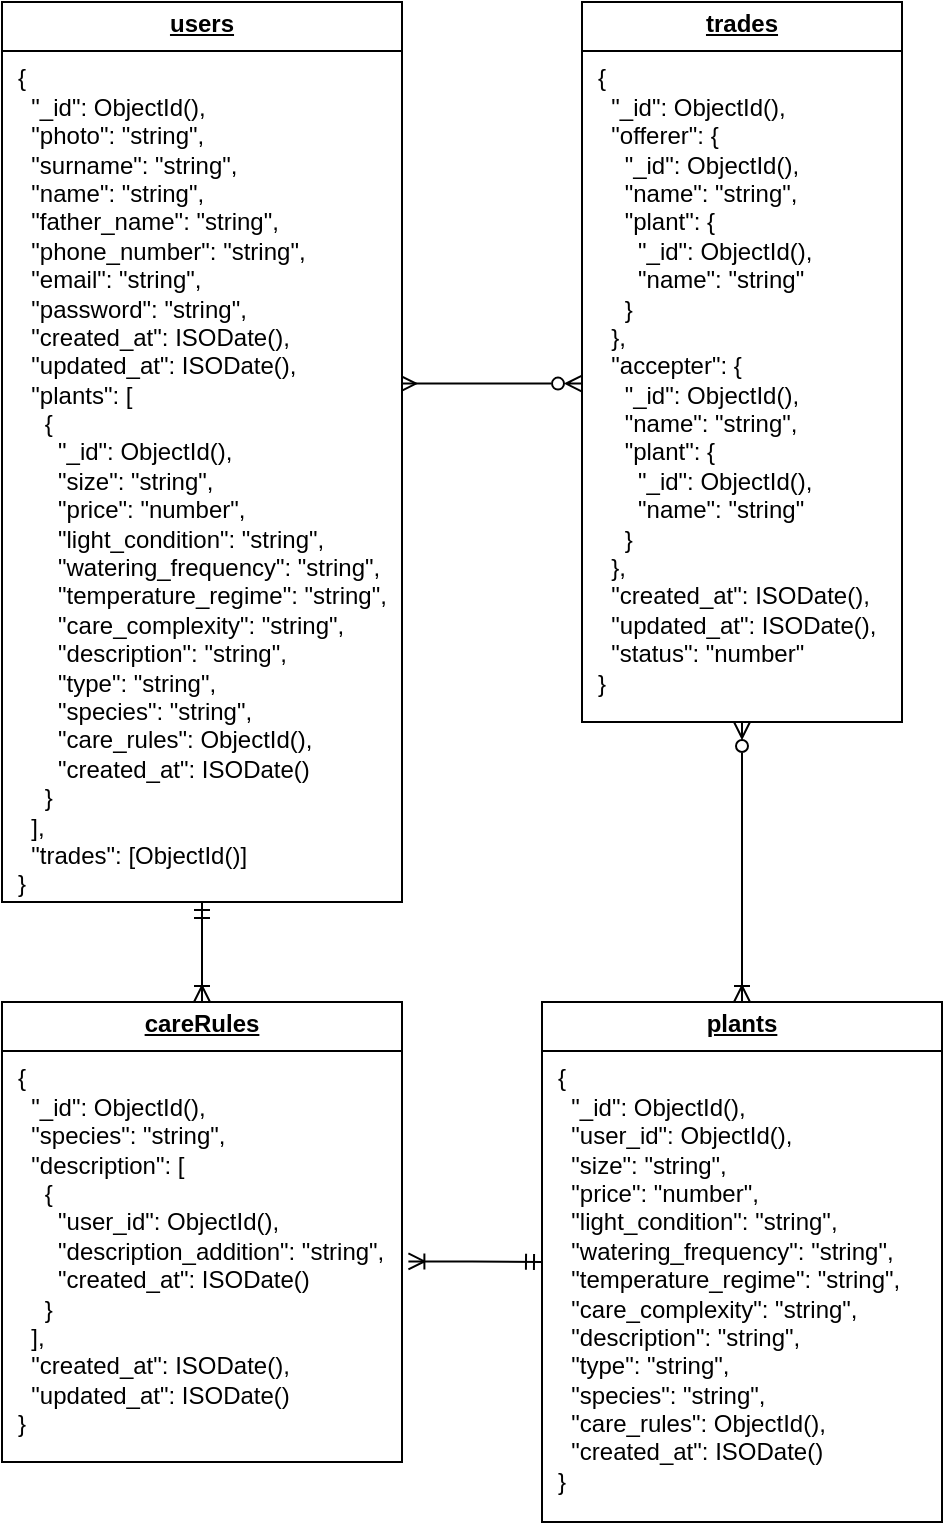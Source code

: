 <mxfile version="24.7.17">
  <diagram name="Страница — 1" id="Lx4QGK9h9pNKQPe3PcSr">
    <mxGraphModel grid="1" page="1" gridSize="10" guides="1" tooltips="1" connect="1" arrows="1" fold="1" pageScale="1" pageWidth="827" pageHeight="1169" math="0" shadow="0">
      <root>
        <mxCell id="0" />
        <mxCell id="1" parent="0" />
        <mxCell id="8976Ji1FmMkkXcOVgsKs-6" style="edgeStyle=orthogonalEdgeStyle;rounded=0;orthogonalLoop=1;jettySize=auto;html=1;exitX=0.995;exitY=0.424;exitDx=0;exitDy=0;endArrow=ERzeroToMany;endFill=0;startArrow=ERmany;startFill=0;exitPerimeter=0;" edge="1" parent="1" source="8976Ji1FmMkkXcOVgsKs-2" target="8976Ji1FmMkkXcOVgsKs-4">
          <mxGeometry relative="1" as="geometry">
            <Array as="points">
              <mxPoint x="710" y="220" />
              <mxPoint x="710" y="220" />
            </Array>
          </mxGeometry>
        </mxCell>
        <mxCell id="8976Ji1FmMkkXcOVgsKs-2" value="&lt;p style=&quot;margin:0px;margin-top:4px;text-align:center;text-decoration:underline;&quot;&gt;&lt;b&gt;users&lt;/b&gt;&lt;/p&gt;&lt;hr size=&quot;1&quot; style=&quot;border-style:solid;&quot;&gt;&lt;p style=&quot;margin:0px;margin-left:8px;&quot;&gt;{&lt;/p&gt;&lt;p style=&quot;margin:0px;margin-left:8px;&quot;&gt;&amp;nbsp; &quot;_id&quot;: ObjectId(),&lt;/p&gt;&lt;p style=&quot;margin:0px;margin-left:8px;&quot;&gt;&amp;nbsp; &quot;photo&quot;: &quot;string&quot;,&lt;/p&gt;&lt;p style=&quot;margin:0px;margin-left:8px;&quot;&gt;&amp;nbsp; &quot;surname&quot;: &quot;string&quot;,&lt;/p&gt;&lt;p style=&quot;margin:0px;margin-left:8px;&quot;&gt;&amp;nbsp; &quot;name&quot;: &quot;string&quot;,&lt;/p&gt;&lt;p style=&quot;margin:0px;margin-left:8px;&quot;&gt;&amp;nbsp; &quot;father_name&quot;: &quot;string&quot;,&lt;/p&gt;&lt;p style=&quot;margin:0px;margin-left:8px;&quot;&gt;&amp;nbsp; &quot;phone_number&quot;: &quot;string&quot;,&lt;/p&gt;&lt;p style=&quot;margin:0px;margin-left:8px;&quot;&gt;&amp;nbsp; &quot;email&quot;: &quot;string&quot;,&lt;/p&gt;&lt;p style=&quot;margin:0px;margin-left:8px;&quot;&gt;&amp;nbsp; &quot;password&quot;: &quot;string&quot;,&lt;/p&gt;&lt;p style=&quot;margin:0px;margin-left:8px;&quot;&gt;&amp;nbsp; &quot;created_at&quot;: ISODate(),&lt;/p&gt;&lt;p style=&quot;margin:0px;margin-left:8px;&quot;&gt;&amp;nbsp; &quot;updated_at&quot;: ISODate(),&lt;/p&gt;&lt;p style=&quot;margin:0px;margin-left:8px;&quot;&gt;&amp;nbsp; &quot;plants&quot;: [&lt;/p&gt;&lt;p style=&quot;margin:0px;margin-left:8px;&quot;&gt;&amp;nbsp; &amp;nbsp; {&lt;/p&gt;&lt;p style=&quot;margin:0px;margin-left:8px;&quot;&gt;&amp;nbsp; &amp;nbsp; &amp;nbsp; &quot;_id&quot;: ObjectId(),&lt;/p&gt;&lt;p style=&quot;margin:0px;margin-left:8px;&quot;&gt;&amp;nbsp; &amp;nbsp; &amp;nbsp; &quot;size&quot;: &quot;string&quot;,&lt;/p&gt;&lt;p style=&quot;margin:0px;margin-left:8px;&quot;&gt;&amp;nbsp; &amp;nbsp; &amp;nbsp; &quot;price&quot;: &quot;number&quot;,&lt;/p&gt;&lt;p style=&quot;margin:0px;margin-left:8px;&quot;&gt;&amp;nbsp; &amp;nbsp; &amp;nbsp; &quot;light_condition&quot;: &quot;string&quot;,&lt;/p&gt;&lt;p style=&quot;margin:0px;margin-left:8px;&quot;&gt;&amp;nbsp; &amp;nbsp; &amp;nbsp; &quot;watering_frequency&quot;: &quot;string&quot;,&lt;/p&gt;&lt;p style=&quot;margin:0px;margin-left:8px;&quot;&gt;&amp;nbsp; &amp;nbsp; &amp;nbsp; &quot;temperature_regime&quot;: &quot;string&quot;,&lt;/p&gt;&lt;p style=&quot;margin:0px;margin-left:8px;&quot;&gt;&amp;nbsp; &amp;nbsp; &amp;nbsp; &quot;care_complexity&quot;: &quot;string&quot;,&lt;/p&gt;&lt;p style=&quot;margin:0px;margin-left:8px;&quot;&gt;&amp;nbsp; &amp;nbsp; &amp;nbsp; &quot;description&quot;: &quot;string&quot;,&lt;/p&gt;&lt;p style=&quot;margin:0px;margin-left:8px;&quot;&gt;&amp;nbsp; &amp;nbsp; &amp;nbsp; &quot;type&quot;: &quot;string&quot;,&lt;/p&gt;&lt;p style=&quot;margin:0px;margin-left:8px;&quot;&gt;&amp;nbsp; &amp;nbsp; &amp;nbsp; &quot;species&quot;: &quot;string&quot;,&lt;/p&gt;&lt;p style=&quot;margin:0px;margin-left:8px;&quot;&gt;&amp;nbsp; &amp;nbsp; &amp;nbsp; &quot;care_rules&quot;: ObjectId(),&lt;/p&gt;&lt;p style=&quot;margin:0px;margin-left:8px;&quot;&gt;&amp;nbsp; &amp;nbsp; &amp;nbsp; &quot;created_at&quot;: ISODate()&lt;/p&gt;&lt;p style=&quot;margin:0px;margin-left:8px;&quot;&gt;&amp;nbsp; &amp;nbsp; }&lt;/p&gt;&lt;p style=&quot;margin:0px;margin-left:8px;&quot;&gt;&amp;nbsp; ],&lt;/p&gt;&lt;p style=&quot;margin:0px;margin-left:8px;&quot;&gt;&amp;nbsp; &quot;trades&quot;: [ObjectId()]&lt;/p&gt;&lt;p style=&quot;margin:0px;margin-left:8px;&quot;&gt;}&lt;/p&gt;&lt;div&gt;&lt;br&gt;&lt;/div&gt;" style="verticalAlign=top;align=left;overflow=fill;html=1;whiteSpace=wrap;" vertex="1" parent="1">
          <mxGeometry x="400" y="30" width="200" height="450" as="geometry" />
        </mxCell>
        <mxCell id="8976Ji1FmMkkXcOVgsKs-3" value="&lt;p style=&quot;margin:0px;margin-top:4px;text-align:center;text-decoration:underline;&quot;&gt;&lt;b&gt;plants&lt;/b&gt;&lt;/p&gt;&lt;hr size=&quot;1&quot; style=&quot;border-style:solid;&quot;&gt;&lt;p style=&quot;margin:0px;margin-left:8px;&quot;&gt;{&lt;/p&gt;&lt;p style=&quot;margin:0px;margin-left:8px;&quot;&gt;&amp;nbsp; &quot;_id&quot;: ObjectId(),&lt;/p&gt;&lt;p style=&quot;margin:0px;margin-left:8px;&quot;&gt;&amp;nbsp; &quot;user_id&quot;: ObjectId(),&lt;/p&gt;&lt;p style=&quot;margin:0px;margin-left:8px;&quot;&gt;&amp;nbsp; &quot;size&quot;: &quot;string&quot;,&lt;/p&gt;&lt;p style=&quot;margin:0px;margin-left:8px;&quot;&gt;&amp;nbsp; &quot;price&quot;: &quot;number&quot;,&lt;/p&gt;&lt;p style=&quot;margin:0px;margin-left:8px;&quot;&gt;&amp;nbsp; &quot;light_condition&quot;: &quot;string&quot;,&lt;/p&gt;&lt;p style=&quot;margin:0px;margin-left:8px;&quot;&gt;&amp;nbsp; &quot;watering_frequency&quot;: &quot;string&quot;,&lt;/p&gt;&lt;p style=&quot;margin:0px;margin-left:8px;&quot;&gt;&amp;nbsp; &quot;temperature_regime&quot;: &quot;string&quot;,&lt;/p&gt;&lt;p style=&quot;margin:0px;margin-left:8px;&quot;&gt;&amp;nbsp; &quot;care_complexity&quot;: &quot;string&quot;,&lt;/p&gt;&lt;p style=&quot;margin:0px;margin-left:8px;&quot;&gt;&amp;nbsp; &quot;description&quot;: &quot;string&quot;,&lt;/p&gt;&lt;p style=&quot;margin:0px;margin-left:8px;&quot;&gt;&amp;nbsp; &quot;type&quot;: &quot;string&quot;,&lt;/p&gt;&lt;p style=&quot;margin:0px;margin-left:8px;&quot;&gt;&amp;nbsp; &quot;species&quot;: &quot;string&quot;,&lt;/p&gt;&lt;p style=&quot;margin:0px;margin-left:8px;&quot;&gt;&amp;nbsp; &quot;care_rules&quot;: ObjectId(),&lt;/p&gt;&lt;p style=&quot;margin:0px;margin-left:8px;&quot;&gt;&amp;nbsp; &quot;created_at&quot;: ISODate()&lt;/p&gt;&lt;p style=&quot;margin:0px;margin-left:8px;&quot;&gt;}&lt;/p&gt;&lt;div&gt;&lt;br&gt;&lt;/div&gt;" style="verticalAlign=top;align=left;overflow=fill;html=1;whiteSpace=wrap;" vertex="1" parent="1">
          <mxGeometry x="670" y="530" width="200" height="260" as="geometry" />
        </mxCell>
        <mxCell id="8976Ji1FmMkkXcOVgsKs-7" style="edgeStyle=orthogonalEdgeStyle;rounded=0;orthogonalLoop=1;jettySize=auto;html=1;exitX=0.5;exitY=1;exitDx=0;exitDy=0;endArrow=ERoneToMany;endFill=0;startArrow=ERzeroToMany;startFill=0;" edge="1" parent="1" source="8976Ji1FmMkkXcOVgsKs-4" target="8976Ji1FmMkkXcOVgsKs-3">
          <mxGeometry relative="1" as="geometry" />
        </mxCell>
        <mxCell id="8976Ji1FmMkkXcOVgsKs-4" value="&lt;p style=&quot;margin:0px;margin-top:4px;text-align:center;text-decoration:underline;&quot;&gt;&lt;b&gt;trades&lt;/b&gt;&lt;/p&gt;&lt;hr size=&quot;1&quot; style=&quot;border-style:solid;&quot;&gt;&lt;p style=&quot;margin:0px;margin-left:8px;&quot;&gt;{&lt;/p&gt;&lt;p style=&quot;margin:0px;margin-left:8px;&quot;&gt;&amp;nbsp; &quot;_id&quot;: ObjectId(),&lt;/p&gt;&lt;p style=&quot;margin:0px;margin-left:8px;&quot;&gt;&amp;nbsp; &quot;offerer&quot;: {&lt;/p&gt;&lt;p style=&quot;margin:0px;margin-left:8px;&quot;&gt;&amp;nbsp; &amp;nbsp; &quot;_id&quot;: ObjectId(),&lt;/p&gt;&lt;p style=&quot;margin:0px;margin-left:8px;&quot;&gt;&amp;nbsp; &amp;nbsp; &quot;name&quot;: &quot;string&quot;,&lt;/p&gt;&lt;p style=&quot;margin:0px;margin-left:8px;&quot;&gt;&amp;nbsp; &amp;nbsp; &quot;plant&quot;: {&lt;/p&gt;&lt;p style=&quot;margin:0px;margin-left:8px;&quot;&gt;&amp;nbsp; &amp;nbsp; &amp;nbsp; &quot;_id&quot;: ObjectId(),&lt;/p&gt;&lt;p style=&quot;margin:0px;margin-left:8px;&quot;&gt;&amp;nbsp; &amp;nbsp; &amp;nbsp; &quot;name&quot;: &quot;string&quot;&lt;/p&gt;&lt;p style=&quot;margin:0px;margin-left:8px;&quot;&gt;&amp;nbsp; &amp;nbsp; }&lt;/p&gt;&lt;p style=&quot;margin:0px;margin-left:8px;&quot;&gt;&amp;nbsp; },&lt;/p&gt;&lt;p style=&quot;margin:0px;margin-left:8px;&quot;&gt;&amp;nbsp; &quot;accepter&quot;: {&lt;/p&gt;&lt;p style=&quot;margin:0px;margin-left:8px;&quot;&gt;&amp;nbsp; &amp;nbsp; &quot;_id&quot;: ObjectId(),&lt;/p&gt;&lt;p style=&quot;margin:0px;margin-left:8px;&quot;&gt;&amp;nbsp; &amp;nbsp; &quot;name&quot;: &quot;string&quot;,&lt;/p&gt;&lt;p style=&quot;margin:0px;margin-left:8px;&quot;&gt;&amp;nbsp; &amp;nbsp; &quot;plant&quot;: {&lt;/p&gt;&lt;p style=&quot;margin:0px;margin-left:8px;&quot;&gt;&amp;nbsp; &amp;nbsp; &amp;nbsp; &quot;_id&quot;: ObjectId(),&lt;/p&gt;&lt;p style=&quot;margin:0px;margin-left:8px;&quot;&gt;&amp;nbsp; &amp;nbsp; &amp;nbsp; &quot;name&quot;: &quot;string&quot;&lt;/p&gt;&lt;p style=&quot;margin:0px;margin-left:8px;&quot;&gt;&amp;nbsp; &amp;nbsp; }&lt;/p&gt;&lt;p style=&quot;margin:0px;margin-left:8px;&quot;&gt;&amp;nbsp; },&lt;/p&gt;&lt;p style=&quot;margin:0px;margin-left:8px;&quot;&gt;&amp;nbsp; &quot;created_at&quot;: ISODate(),&lt;/p&gt;&lt;p style=&quot;margin:0px;margin-left:8px;&quot;&gt;&amp;nbsp; &quot;updated_at&quot;: ISODate(),&lt;/p&gt;&lt;p style=&quot;margin:0px;margin-left:8px;&quot;&gt;&amp;nbsp; &quot;status&quot;: &quot;number&quot;&lt;/p&gt;&lt;p style=&quot;margin:0px;margin-left:8px;&quot;&gt;}&lt;/p&gt;&lt;div&gt;&lt;br&gt;&lt;/div&gt;&lt;div&gt;&lt;br&gt;&lt;/div&gt;" style="verticalAlign=top;align=left;overflow=fill;html=1;whiteSpace=wrap;" vertex="1" parent="1">
          <mxGeometry x="690" y="30" width="160" height="360" as="geometry" />
        </mxCell>
        <mxCell id="8976Ji1FmMkkXcOVgsKs-8" style="edgeStyle=orthogonalEdgeStyle;rounded=0;orthogonalLoop=1;jettySize=auto;html=1;startArrow=ERoneToMany;startFill=0;endArrow=ERmandOne;endFill=0;entryX=0;entryY=0.5;entryDx=0;entryDy=0;exitX=1.016;exitY=0.564;exitDx=0;exitDy=0;exitPerimeter=0;" edge="1" parent="1" source="8976Ji1FmMkkXcOVgsKs-5" target="8976Ji1FmMkkXcOVgsKs-3">
          <mxGeometry relative="1" as="geometry">
            <mxPoint x="630" y="659" as="sourcePoint" />
            <mxPoint x="670" y="640" as="targetPoint" />
            <Array as="points" />
          </mxGeometry>
        </mxCell>
        <mxCell id="8976Ji1FmMkkXcOVgsKs-9" style="edgeStyle=orthogonalEdgeStyle;rounded=0;orthogonalLoop=1;jettySize=auto;html=1;exitX=0.5;exitY=0;exitDx=0;exitDy=0;startArrow=ERoneToMany;startFill=0;endArrow=ERmandOne;endFill=0;" edge="1" parent="1" source="8976Ji1FmMkkXcOVgsKs-5">
          <mxGeometry relative="1" as="geometry">
            <mxPoint x="500" y="480" as="targetPoint" />
            <Array as="points">
              <mxPoint x="500" y="480" />
            </Array>
          </mxGeometry>
        </mxCell>
        <mxCell id="8976Ji1FmMkkXcOVgsKs-5" value="&lt;p style=&quot;margin:0px;margin-top:4px;text-align:center;text-decoration:underline;&quot;&gt;&lt;b&gt;careRules&lt;/b&gt;&lt;/p&gt;&lt;hr size=&quot;1&quot; style=&quot;border-style:solid;&quot;&gt;&lt;p style=&quot;margin:0px;margin-left:8px;&quot;&gt;{&lt;/p&gt;&lt;p style=&quot;margin:0px;margin-left:8px;&quot;&gt;&amp;nbsp; &quot;_id&quot;: ObjectId(),&lt;/p&gt;&lt;p style=&quot;margin:0px;margin-left:8px;&quot;&gt;&amp;nbsp; &quot;species&quot;: &quot;string&quot;,&lt;/p&gt;&lt;p style=&quot;margin:0px;margin-left:8px;&quot;&gt;&amp;nbsp; &quot;description&quot;: [&lt;/p&gt;&lt;p style=&quot;margin:0px;margin-left:8px;&quot;&gt;&amp;nbsp; &amp;nbsp; {&lt;/p&gt;&lt;p style=&quot;margin:0px;margin-left:8px;&quot;&gt;&amp;nbsp; &amp;nbsp; &amp;nbsp; &quot;user_id&quot;: ObjectId(),&lt;/p&gt;&lt;p style=&quot;margin:0px;margin-left:8px;&quot;&gt;&amp;nbsp; &amp;nbsp; &amp;nbsp; &quot;description_addition&quot;: &quot;string&quot;,&lt;/p&gt;&lt;p style=&quot;margin:0px;margin-left:8px;&quot;&gt;&amp;nbsp; &amp;nbsp; &amp;nbsp; &quot;created_at&quot;: ISODate()&lt;/p&gt;&lt;p style=&quot;margin:0px;margin-left:8px;&quot;&gt;&amp;nbsp; &amp;nbsp; }&lt;/p&gt;&lt;p style=&quot;margin:0px;margin-left:8px;&quot;&gt;&amp;nbsp; ],&lt;/p&gt;&lt;p style=&quot;margin:0px;margin-left:8px;&quot;&gt;&amp;nbsp; &quot;created_at&quot;: ISODate(),&lt;/p&gt;&lt;p style=&quot;margin:0px;margin-left:8px;&quot;&gt;&amp;nbsp; &quot;updated_at&quot;: ISODate()&lt;/p&gt;&lt;p style=&quot;margin:0px;margin-left:8px;&quot;&gt;}&lt;/p&gt;&lt;div&gt;&lt;br&gt;&lt;/div&gt;&lt;div&gt;&lt;br&gt;&lt;/div&gt;" style="verticalAlign=top;align=left;overflow=fill;html=1;whiteSpace=wrap;" vertex="1" parent="1">
          <mxGeometry x="400" y="530" width="200" height="230" as="geometry" />
        </mxCell>
      </root>
    </mxGraphModel>
  </diagram>
</mxfile>
